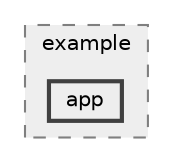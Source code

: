 digraph "C:/Users/johnn/Documents/Universal Script/Teams/TSF/POS/TSFApp/App/src/main/java/com/example/app"
{
 // LATEX_PDF_SIZE
  bgcolor="transparent";
  edge [fontname=Helvetica,fontsize=10,labelfontname=Helvetica,labelfontsize=10];
  node [fontname=Helvetica,fontsize=10,shape=box,height=0.2,width=0.4];
  compound=true
  subgraph clusterdir_ada4f439cdb25ec987d0b7526884b52b {
    graph [ bgcolor="#eeeeee", pencolor="grey50", label="example", fontname=Helvetica,fontsize=10 style="filled,dashed", URL="dir_ada4f439cdb25ec987d0b7526884b52b.html",tooltip=""]
  dir_97cc700597623b781c04299b58967b03 [label="app", fillcolor="#eeeeee", color="grey25", style="filled,bold", URL="dir_97cc700597623b781c04299b58967b03.html",tooltip=""];
  }
}
